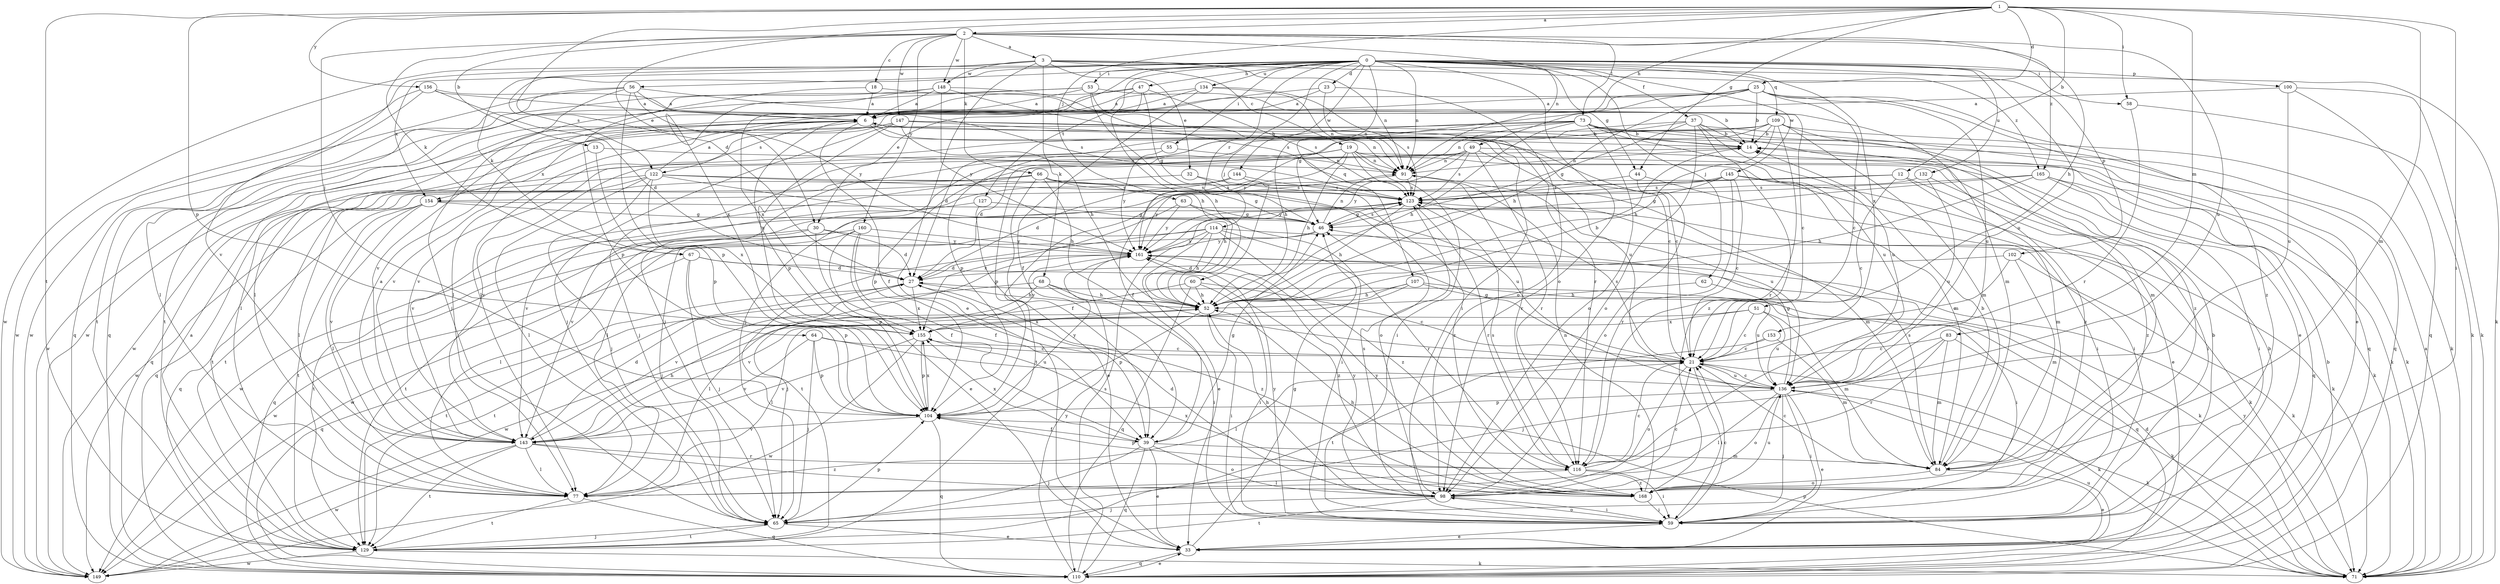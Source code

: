 strict digraph  {
0;
1;
2;
3;
6;
12;
13;
14;
18;
19;
21;
23;
25;
27;
30;
32;
33;
37;
39;
44;
46;
47;
49;
51;
52;
53;
55;
56;
58;
59;
60;
62;
63;
64;
65;
66;
67;
68;
71;
73;
77;
83;
84;
91;
98;
100;
102;
104;
107;
109;
110;
114;
116;
122;
123;
127;
129;
132;
134;
136;
143;
144;
145;
147;
148;
149;
153;
154;
155;
156;
160;
161;
165;
168;
0 -> 23  [label=d];
0 -> 30  [label=e];
0 -> 37  [label=f];
0 -> 44  [label=g];
0 -> 47  [label=h];
0 -> 53  [label=i];
0 -> 55  [label=i];
0 -> 56  [label=i];
0 -> 58  [label=i];
0 -> 60  [label=j];
0 -> 62  [label=j];
0 -> 91  [label=n];
0 -> 98  [label=o];
0 -> 100  [label=p];
0 -> 102  [label=p];
0 -> 107  [label=q];
0 -> 109  [label=q];
0 -> 114  [label=r];
0 -> 122  [label=s];
0 -> 127  [label=t];
0 -> 132  [label=u];
0 -> 134  [label=u];
0 -> 136  [label=u];
0 -> 143  [label=v];
0 -> 144  [label=w];
0 -> 145  [label=w];
0 -> 153  [label=x];
0 -> 154  [label=x];
1 -> 2  [label=a];
1 -> 12  [label=b];
1 -> 25  [label=d];
1 -> 27  [label=d];
1 -> 30  [label=e];
1 -> 44  [label=g];
1 -> 49  [label=h];
1 -> 58  [label=i];
1 -> 59  [label=i];
1 -> 63  [label=j];
1 -> 83  [label=m];
1 -> 84  [label=m];
1 -> 104  [label=p];
1 -> 129  [label=t];
1 -> 156  [label=y];
2 -> 3  [label=a];
2 -> 13  [label=b];
2 -> 18  [label=c];
2 -> 51  [label=h];
2 -> 64  [label=j];
2 -> 66  [label=k];
2 -> 67  [label=k];
2 -> 73  [label=l];
2 -> 91  [label=n];
2 -> 136  [label=u];
2 -> 147  [label=w];
2 -> 148  [label=w];
2 -> 160  [label=y];
2 -> 165  [label=z];
3 -> 19  [label=c];
3 -> 32  [label=e];
3 -> 33  [label=e];
3 -> 67  [label=k];
3 -> 68  [label=k];
3 -> 71  [label=k];
3 -> 91  [label=n];
3 -> 148  [label=w];
3 -> 149  [label=w];
3 -> 165  [label=z];
6 -> 14  [label=b];
6 -> 21  [label=c];
6 -> 39  [label=f];
6 -> 104  [label=p];
6 -> 122  [label=s];
6 -> 136  [label=u];
6 -> 143  [label=v];
12 -> 21  [label=c];
12 -> 77  [label=l];
12 -> 84  [label=m];
12 -> 154  [label=x];
12 -> 168  [label=z];
13 -> 91  [label=n];
13 -> 104  [label=p];
13 -> 154  [label=x];
14 -> 91  [label=n];
14 -> 104  [label=p];
18 -> 6  [label=a];
18 -> 84  [label=m];
18 -> 104  [label=p];
19 -> 27  [label=d];
19 -> 39  [label=f];
19 -> 52  [label=h];
19 -> 59  [label=i];
19 -> 65  [label=j];
19 -> 71  [label=k];
19 -> 84  [label=m];
19 -> 91  [label=n];
19 -> 116  [label=r];
21 -> 46  [label=g];
21 -> 59  [label=i];
21 -> 71  [label=k];
21 -> 77  [label=l];
21 -> 98  [label=o];
21 -> 123  [label=s];
21 -> 136  [label=u];
23 -> 6  [label=a];
23 -> 77  [label=l];
23 -> 91  [label=n];
23 -> 98  [label=o];
25 -> 6  [label=a];
25 -> 14  [label=b];
25 -> 21  [label=c];
25 -> 33  [label=e];
25 -> 46  [label=g];
25 -> 52  [label=h];
25 -> 77  [label=l];
25 -> 136  [label=u];
25 -> 149  [label=w];
25 -> 168  [label=z];
27 -> 52  [label=h];
27 -> 110  [label=q];
27 -> 129  [label=t];
27 -> 155  [label=x];
27 -> 168  [label=z];
30 -> 27  [label=d];
30 -> 39  [label=f];
30 -> 77  [label=l];
30 -> 129  [label=t];
30 -> 161  [label=y];
32 -> 77  [label=l];
32 -> 98  [label=o];
32 -> 123  [label=s];
33 -> 14  [label=b];
33 -> 46  [label=g];
33 -> 110  [label=q];
37 -> 14  [label=b];
37 -> 46  [label=g];
37 -> 52  [label=h];
37 -> 65  [label=j];
37 -> 98  [label=o];
37 -> 110  [label=q];
37 -> 136  [label=u];
37 -> 168  [label=z];
39 -> 33  [label=e];
39 -> 46  [label=g];
39 -> 65  [label=j];
39 -> 84  [label=m];
39 -> 98  [label=o];
39 -> 110  [label=q];
39 -> 155  [label=x];
44 -> 59  [label=i];
44 -> 98  [label=o];
44 -> 123  [label=s];
46 -> 91  [label=n];
46 -> 123  [label=s];
46 -> 149  [label=w];
46 -> 161  [label=y];
47 -> 6  [label=a];
47 -> 46  [label=g];
47 -> 52  [label=h];
47 -> 110  [label=q];
47 -> 123  [label=s];
47 -> 155  [label=x];
49 -> 71  [label=k];
49 -> 91  [label=n];
49 -> 104  [label=p];
49 -> 116  [label=r];
49 -> 123  [label=s];
49 -> 143  [label=v];
49 -> 161  [label=y];
49 -> 168  [label=z];
51 -> 21  [label=c];
51 -> 77  [label=l];
51 -> 84  [label=m];
51 -> 136  [label=u];
51 -> 155  [label=x];
52 -> 14  [label=b];
52 -> 59  [label=i];
52 -> 104  [label=p];
52 -> 155  [label=x];
53 -> 6  [label=a];
53 -> 14  [label=b];
53 -> 52  [label=h];
53 -> 77  [label=l];
53 -> 116  [label=r];
53 -> 129  [label=t];
55 -> 91  [label=n];
55 -> 110  [label=q];
55 -> 161  [label=y];
56 -> 6  [label=a];
56 -> 21  [label=c];
56 -> 65  [label=j];
56 -> 104  [label=p];
56 -> 110  [label=q];
56 -> 149  [label=w];
56 -> 161  [label=y];
58 -> 71  [label=k];
58 -> 116  [label=r];
59 -> 14  [label=b];
59 -> 21  [label=c];
59 -> 33  [label=e];
59 -> 98  [label=o];
59 -> 161  [label=y];
60 -> 21  [label=c];
60 -> 52  [label=h];
60 -> 59  [label=i];
60 -> 77  [label=l];
60 -> 110  [label=q];
62 -> 52  [label=h];
62 -> 136  [label=u];
63 -> 46  [label=g];
63 -> 59  [label=i];
63 -> 155  [label=x];
63 -> 161  [label=y];
64 -> 21  [label=c];
64 -> 65  [label=j];
64 -> 104  [label=p];
64 -> 136  [label=u];
64 -> 143  [label=v];
65 -> 33  [label=e];
65 -> 104  [label=p];
65 -> 129  [label=t];
66 -> 39  [label=f];
66 -> 46  [label=g];
66 -> 52  [label=h];
66 -> 84  [label=m];
66 -> 123  [label=s];
66 -> 129  [label=t];
66 -> 143  [label=v];
66 -> 149  [label=w];
67 -> 27  [label=d];
67 -> 65  [label=j];
67 -> 104  [label=p];
67 -> 149  [label=w];
67 -> 168  [label=z];
68 -> 21  [label=c];
68 -> 52  [label=h];
68 -> 59  [label=i];
68 -> 129  [label=t];
68 -> 143  [label=v];
71 -> 6  [label=a];
71 -> 27  [label=d];
71 -> 104  [label=p];
71 -> 161  [label=y];
73 -> 14  [label=b];
73 -> 27  [label=d];
73 -> 52  [label=h];
73 -> 84  [label=m];
73 -> 91  [label=n];
73 -> 98  [label=o];
73 -> 104  [label=p];
73 -> 110  [label=q];
73 -> 136  [label=u];
73 -> 149  [label=w];
73 -> 168  [label=z];
77 -> 110  [label=q];
77 -> 129  [label=t];
83 -> 21  [label=c];
83 -> 65  [label=j];
83 -> 71  [label=k];
83 -> 84  [label=m];
83 -> 116  [label=r];
84 -> 14  [label=b];
84 -> 21  [label=c];
84 -> 33  [label=e];
84 -> 98  [label=o];
84 -> 123  [label=s];
91 -> 123  [label=s];
91 -> 136  [label=u];
91 -> 161  [label=y];
98 -> 21  [label=c];
98 -> 27  [label=d];
98 -> 52  [label=h];
98 -> 59  [label=i];
98 -> 65  [label=j];
98 -> 123  [label=s];
98 -> 129  [label=t];
98 -> 161  [label=y];
100 -> 6  [label=a];
100 -> 71  [label=k];
100 -> 110  [label=q];
100 -> 136  [label=u];
102 -> 21  [label=c];
102 -> 27  [label=d];
102 -> 71  [label=k];
102 -> 84  [label=m];
104 -> 39  [label=f];
104 -> 110  [label=q];
104 -> 143  [label=v];
104 -> 155  [label=x];
104 -> 161  [label=y];
107 -> 52  [label=h];
107 -> 59  [label=i];
107 -> 110  [label=q];
107 -> 143  [label=v];
107 -> 149  [label=w];
109 -> 14  [label=b];
109 -> 33  [label=e];
109 -> 52  [label=h];
109 -> 65  [label=j];
109 -> 71  [label=k];
109 -> 84  [label=m];
109 -> 116  [label=r];
109 -> 143  [label=v];
109 -> 161  [label=y];
110 -> 14  [label=b];
110 -> 33  [label=e];
110 -> 123  [label=s];
110 -> 136  [label=u];
110 -> 161  [label=y];
114 -> 33  [label=e];
114 -> 52  [label=h];
114 -> 71  [label=k];
114 -> 110  [label=q];
114 -> 116  [label=r];
114 -> 129  [label=t];
114 -> 161  [label=y];
114 -> 168  [label=z];
116 -> 21  [label=c];
116 -> 59  [label=i];
116 -> 77  [label=l];
116 -> 104  [label=p];
116 -> 123  [label=s];
116 -> 168  [label=z];
122 -> 6  [label=a];
122 -> 52  [label=h];
122 -> 65  [label=j];
122 -> 77  [label=l];
122 -> 110  [label=q];
122 -> 123  [label=s];
122 -> 129  [label=t];
122 -> 136  [label=u];
122 -> 155  [label=x];
123 -> 46  [label=g];
123 -> 52  [label=h];
123 -> 116  [label=r];
123 -> 149  [label=w];
127 -> 33  [label=e];
127 -> 46  [label=g];
127 -> 143  [label=v];
129 -> 6  [label=a];
129 -> 65  [label=j];
129 -> 71  [label=k];
129 -> 149  [label=w];
132 -> 59  [label=i];
132 -> 123  [label=s];
132 -> 136  [label=u];
134 -> 6  [label=a];
134 -> 39  [label=f];
134 -> 91  [label=n];
134 -> 123  [label=s];
134 -> 143  [label=v];
136 -> 21  [label=c];
136 -> 33  [label=e];
136 -> 46  [label=g];
136 -> 59  [label=i];
136 -> 65  [label=j];
136 -> 71  [label=k];
136 -> 77  [label=l];
136 -> 98  [label=o];
136 -> 104  [label=p];
143 -> 6  [label=a];
143 -> 27  [label=d];
143 -> 52  [label=h];
143 -> 77  [label=l];
143 -> 116  [label=r];
143 -> 129  [label=t];
143 -> 149  [label=w];
143 -> 168  [label=z];
144 -> 27  [label=d];
144 -> 123  [label=s];
144 -> 143  [label=v];
144 -> 168  [label=z];
145 -> 21  [label=c];
145 -> 33  [label=e];
145 -> 46  [label=g];
145 -> 59  [label=i];
145 -> 116  [label=r];
145 -> 123  [label=s];
145 -> 129  [label=t];
147 -> 14  [label=b];
147 -> 21  [label=c];
147 -> 52  [label=h];
147 -> 65  [label=j];
147 -> 77  [label=l];
147 -> 91  [label=n];
147 -> 149  [label=w];
147 -> 155  [label=x];
148 -> 6  [label=a];
148 -> 59  [label=i];
148 -> 77  [label=l];
148 -> 123  [label=s];
148 -> 155  [label=x];
148 -> 161  [label=y];
153 -> 21  [label=c];
153 -> 84  [label=m];
153 -> 129  [label=t];
154 -> 46  [label=g];
154 -> 71  [label=k];
154 -> 77  [label=l];
154 -> 110  [label=q];
154 -> 129  [label=t];
154 -> 143  [label=v];
155 -> 21  [label=c];
155 -> 104  [label=p];
155 -> 143  [label=v];
155 -> 149  [label=w];
155 -> 161  [label=y];
156 -> 6  [label=a];
156 -> 27  [label=d];
156 -> 123  [label=s];
156 -> 129  [label=t];
156 -> 149  [label=w];
160 -> 33  [label=e];
160 -> 39  [label=f];
160 -> 65  [label=j];
160 -> 104  [label=p];
160 -> 129  [label=t];
160 -> 161  [label=y];
161 -> 27  [label=d];
161 -> 65  [label=j];
161 -> 71  [label=k];
165 -> 52  [label=h];
165 -> 59  [label=i];
165 -> 71  [label=k];
165 -> 110  [label=q];
165 -> 123  [label=s];
165 -> 161  [label=y];
168 -> 52  [label=h];
168 -> 59  [label=i];
168 -> 91  [label=n];
168 -> 136  [label=u];
168 -> 155  [label=x];
168 -> 161  [label=y];
}
